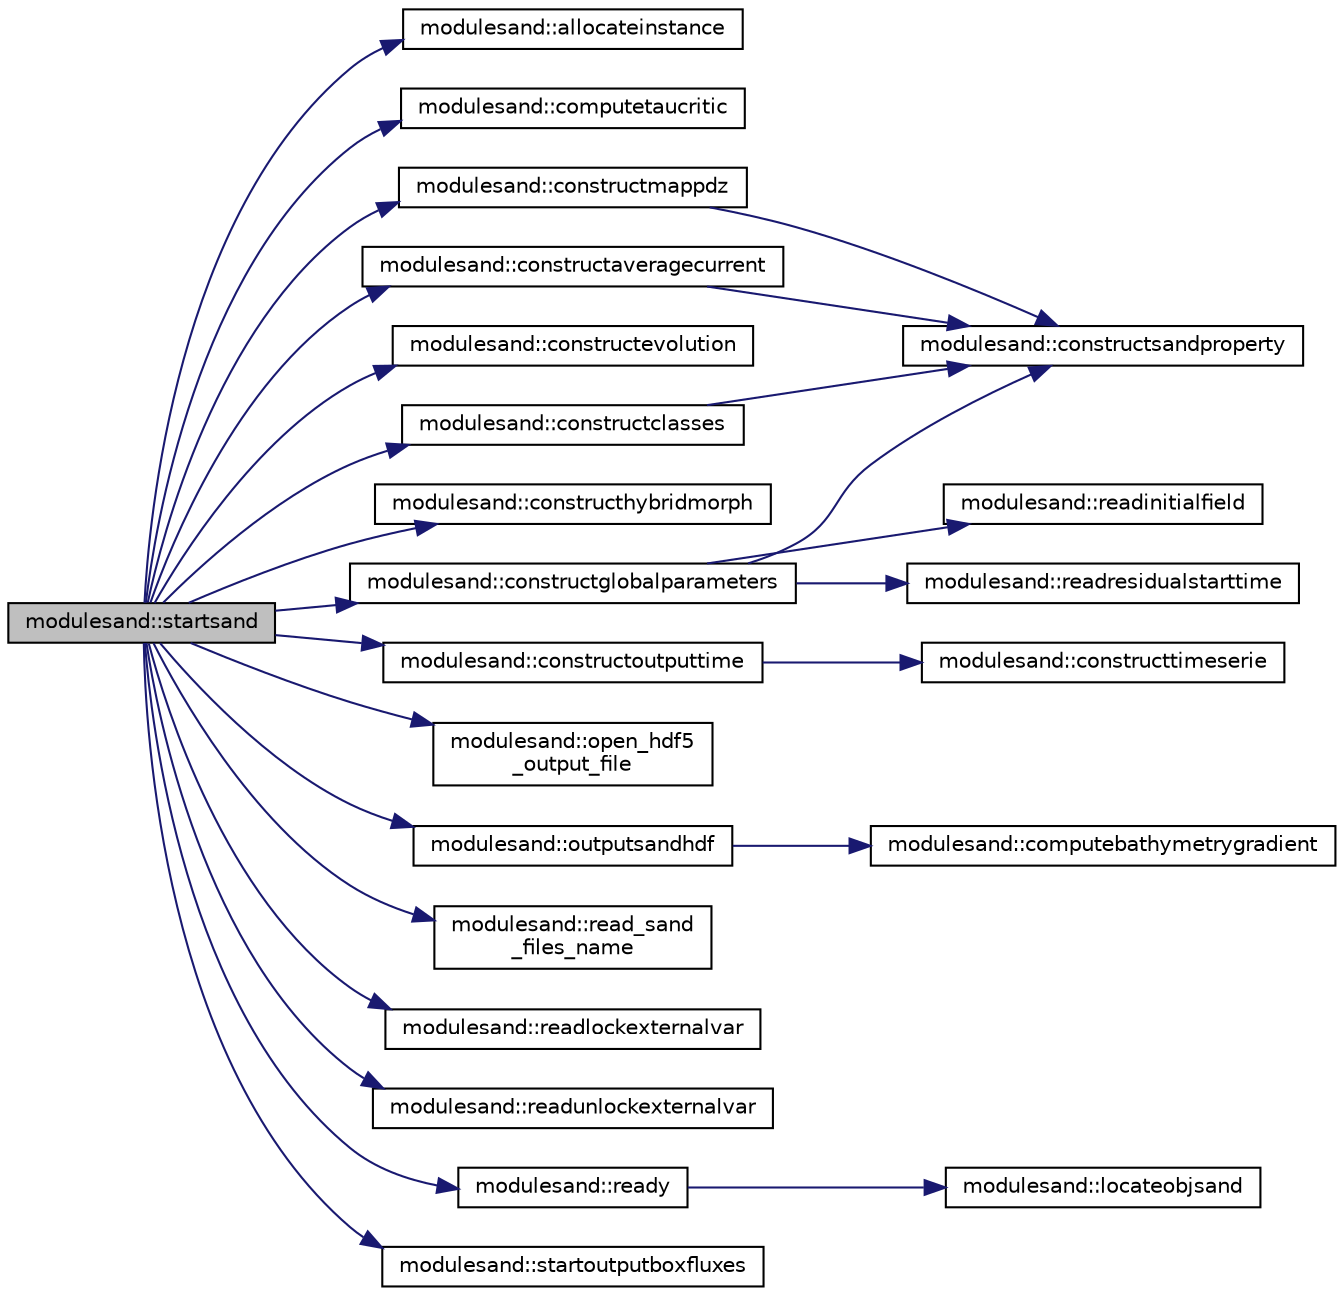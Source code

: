 digraph "modulesand::startsand"
{
 // LATEX_PDF_SIZE
  edge [fontname="Helvetica",fontsize="10",labelfontname="Helvetica",labelfontsize="10"];
  node [fontname="Helvetica",fontsize="10",shape=record];
  rankdir="LR";
  Node1 [label="modulesand::startsand",height=0.2,width=0.4,color="black", fillcolor="grey75", style="filled", fontcolor="black",tooltip=" "];
  Node1 -> Node2 [color="midnightblue",fontsize="10",style="solid",fontname="Helvetica"];
  Node2 [label="modulesand::allocateinstance",height=0.2,width=0.4,color="black", fillcolor="white", style="filled",URL="$namespacemodulesand.html#ad161b287427b9612e9e73f0e7cb2b2ec",tooltip=" "];
  Node1 -> Node3 [color="midnightblue",fontsize="10",style="solid",fontname="Helvetica"];
  Node3 [label="modulesand::computetaucritic",height=0.2,width=0.4,color="black", fillcolor="white", style="filled",URL="$namespacemodulesand.html#a59ce9cc4ddca10eedae7fbc2ca0c2583",tooltip=" "];
  Node1 -> Node4 [color="midnightblue",fontsize="10",style="solid",fontname="Helvetica"];
  Node4 [label="modulesand::constructaveragecurrent",height=0.2,width=0.4,color="black", fillcolor="white", style="filled",URL="$namespacemodulesand.html#a04e1a85e46e9df0c79bdc0d537788c96",tooltip=" "];
  Node4 -> Node5 [color="midnightblue",fontsize="10",style="solid",fontname="Helvetica"];
  Node5 [label="modulesand::constructsandproperty",height=0.2,width=0.4,color="black", fillcolor="white", style="filled",URL="$namespacemodulesand.html#aafbbd9d9051904d6918751317595fb3d",tooltip=" "];
  Node1 -> Node6 [color="midnightblue",fontsize="10",style="solid",fontname="Helvetica"];
  Node6 [label="modulesand::constructclasses",height=0.2,width=0.4,color="black", fillcolor="white", style="filled",URL="$namespacemodulesand.html#a83a39e6e7dea7526131ca5a256383f63",tooltip=" "];
  Node6 -> Node5 [color="midnightblue",fontsize="10",style="solid",fontname="Helvetica"];
  Node1 -> Node7 [color="midnightblue",fontsize="10",style="solid",fontname="Helvetica"];
  Node7 [label="modulesand::constructevolution",height=0.2,width=0.4,color="black", fillcolor="white", style="filled",URL="$namespacemodulesand.html#a82762171a1b3adfea24df5d01e91490e",tooltip=" "];
  Node1 -> Node8 [color="midnightblue",fontsize="10",style="solid",fontname="Helvetica"];
  Node8 [label="modulesand::constructglobalparameters",height=0.2,width=0.4,color="black", fillcolor="white", style="filled",URL="$namespacemodulesand.html#a3f94338f096f34936302bce0d7d91189",tooltip=" "];
  Node8 -> Node5 [color="midnightblue",fontsize="10",style="solid",fontname="Helvetica"];
  Node8 -> Node9 [color="midnightblue",fontsize="10",style="solid",fontname="Helvetica"];
  Node9 [label="modulesand::readinitialfield",height=0.2,width=0.4,color="black", fillcolor="white", style="filled",URL="$namespacemodulesand.html#aa61dae13b284d7fedb73976eb0340e68",tooltip=" "];
  Node8 -> Node10 [color="midnightblue",fontsize="10",style="solid",fontname="Helvetica"];
  Node10 [label="modulesand::readresidualstarttime",height=0.2,width=0.4,color="black", fillcolor="white", style="filled",URL="$namespacemodulesand.html#a402ee8638c7fb9c825536051d1a6c5e8",tooltip=" "];
  Node1 -> Node11 [color="midnightblue",fontsize="10",style="solid",fontname="Helvetica"];
  Node11 [label="modulesand::constructhybridmorph",height=0.2,width=0.4,color="black", fillcolor="white", style="filled",URL="$namespacemodulesand.html#a5038864653c40852814080f8d2e82d7b",tooltip=" "];
  Node1 -> Node12 [color="midnightblue",fontsize="10",style="solid",fontname="Helvetica"];
  Node12 [label="modulesand::constructmappdz",height=0.2,width=0.4,color="black", fillcolor="white", style="filled",URL="$namespacemodulesand.html#a1fe3b75c21e01743ffaa043028b925b6",tooltip=" "];
  Node12 -> Node5 [color="midnightblue",fontsize="10",style="solid",fontname="Helvetica"];
  Node1 -> Node13 [color="midnightblue",fontsize="10",style="solid",fontname="Helvetica"];
  Node13 [label="modulesand::constructoutputtime",height=0.2,width=0.4,color="black", fillcolor="white", style="filled",URL="$namespacemodulesand.html#a0db362913d03be6c3ddaab19327561ce",tooltip=" "];
  Node13 -> Node14 [color="midnightblue",fontsize="10",style="solid",fontname="Helvetica"];
  Node14 [label="modulesand::constructtimeserie",height=0.2,width=0.4,color="black", fillcolor="white", style="filled",URL="$namespacemodulesand.html#a32501716978e666f3e0a16150986c209",tooltip=" "];
  Node1 -> Node15 [color="midnightblue",fontsize="10",style="solid",fontname="Helvetica"];
  Node15 [label="modulesand::open_hdf5\l_output_file",height=0.2,width=0.4,color="black", fillcolor="white", style="filled",URL="$namespacemodulesand.html#a508ae0cf41ca1a4046aa378241b38e19",tooltip=" "];
  Node1 -> Node16 [color="midnightblue",fontsize="10",style="solid",fontname="Helvetica"];
  Node16 [label="modulesand::outputsandhdf",height=0.2,width=0.4,color="black", fillcolor="white", style="filled",URL="$namespacemodulesand.html#af453c334bacf72e34c80ff7d4a71fb1a",tooltip=" "];
  Node16 -> Node17 [color="midnightblue",fontsize="10",style="solid",fontname="Helvetica"];
  Node17 [label="modulesand::computebathymetrygradient",height=0.2,width=0.4,color="black", fillcolor="white", style="filled",URL="$namespacemodulesand.html#a4fb9cf38c8854f5719cd1bd9633891ce",tooltip=" "];
  Node1 -> Node18 [color="midnightblue",fontsize="10",style="solid",fontname="Helvetica"];
  Node18 [label="modulesand::read_sand\l_files_name",height=0.2,width=0.4,color="black", fillcolor="white", style="filled",URL="$namespacemodulesand.html#af5d461af239929ac66d30206f4a6d982",tooltip=" "];
  Node1 -> Node19 [color="midnightblue",fontsize="10",style="solid",fontname="Helvetica"];
  Node19 [label="modulesand::readlockexternalvar",height=0.2,width=0.4,color="black", fillcolor="white", style="filled",URL="$namespacemodulesand.html#a3bbda76d81b4711c3b088303a6953f52",tooltip=" "];
  Node1 -> Node20 [color="midnightblue",fontsize="10",style="solid",fontname="Helvetica"];
  Node20 [label="modulesand::readunlockexternalvar",height=0.2,width=0.4,color="black", fillcolor="white", style="filled",URL="$namespacemodulesand.html#af758b46396eb7217217ae5f30679be76",tooltip=" "];
  Node1 -> Node21 [color="midnightblue",fontsize="10",style="solid",fontname="Helvetica"];
  Node21 [label="modulesand::ready",height=0.2,width=0.4,color="black", fillcolor="white", style="filled",URL="$namespacemodulesand.html#a663024ee5ee19e5c00cce90c271934ea",tooltip=" "];
  Node21 -> Node22 [color="midnightblue",fontsize="10",style="solid",fontname="Helvetica"];
  Node22 [label="modulesand::locateobjsand",height=0.2,width=0.4,color="black", fillcolor="white", style="filled",URL="$namespacemodulesand.html#a1cc021f53fc9b3dfb942f3a272588046",tooltip=" "];
  Node1 -> Node23 [color="midnightblue",fontsize="10",style="solid",fontname="Helvetica"];
  Node23 [label="modulesand::startoutputboxfluxes",height=0.2,width=0.4,color="black", fillcolor="white", style="filled",URL="$namespacemodulesand.html#a26a45201fee3769e27ba13227a832a22",tooltip=" "];
}
